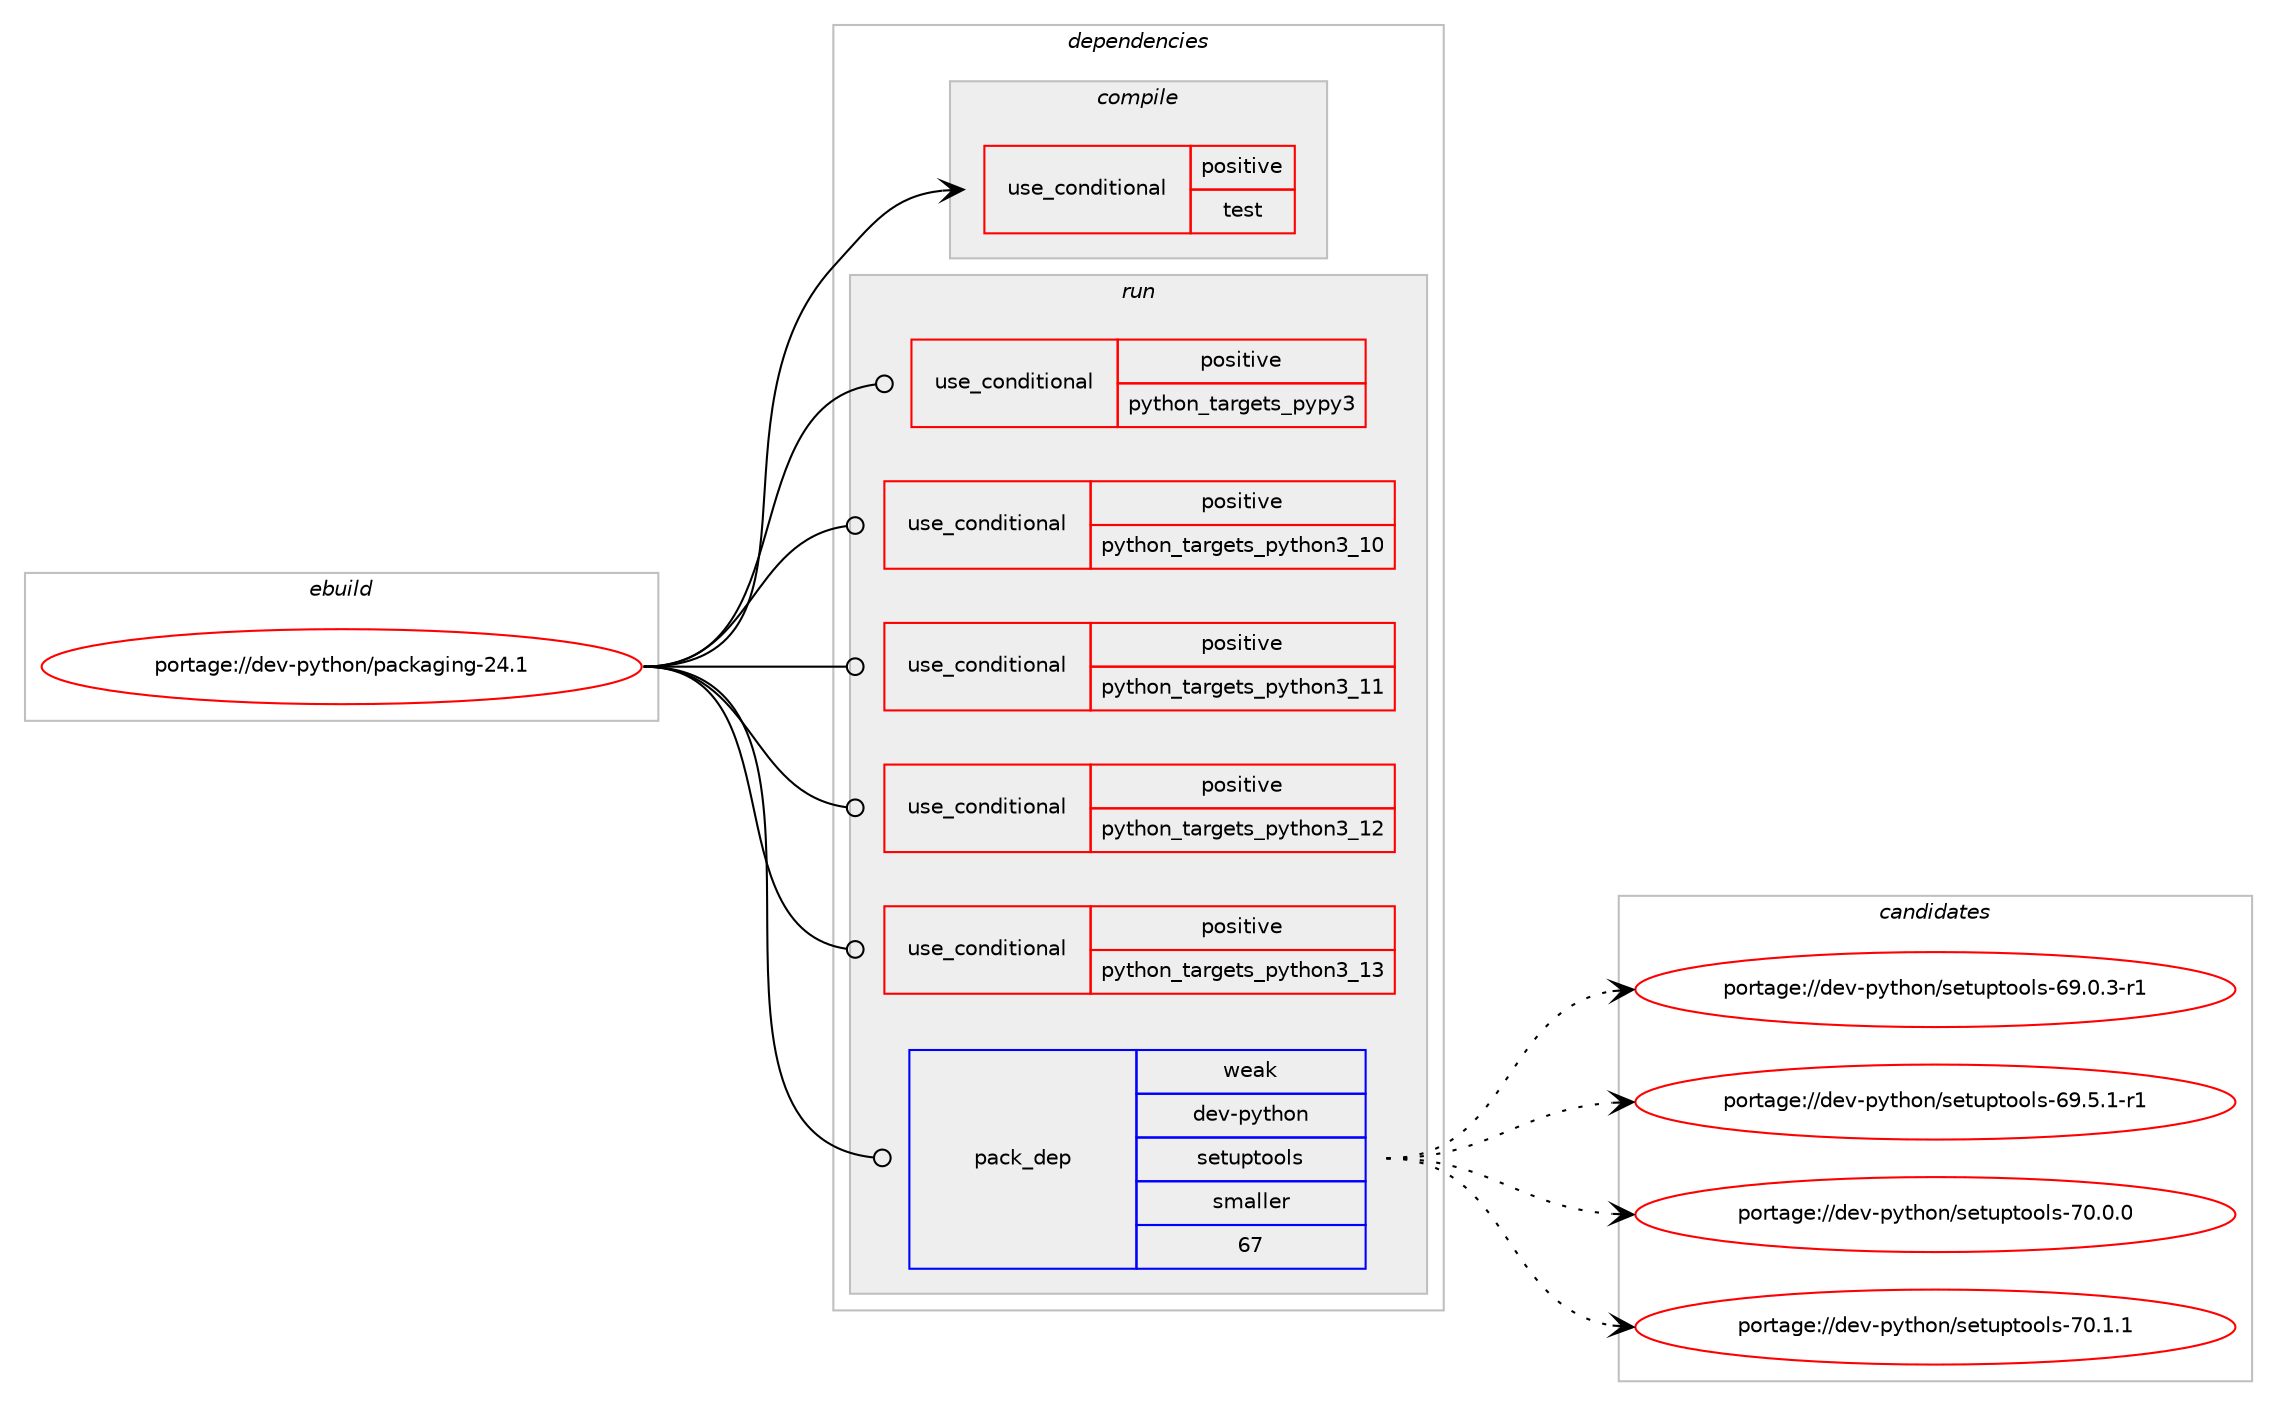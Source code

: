digraph prolog {

# *************
# Graph options
# *************

newrank=true;
concentrate=true;
compound=true;
graph [rankdir=LR,fontname=Helvetica,fontsize=10,ranksep=1.5];#, ranksep=2.5, nodesep=0.2];
edge  [arrowhead=vee];
node  [fontname=Helvetica,fontsize=10];

# **********
# The ebuild
# **********

subgraph cluster_leftcol {
color=gray;
rank=same;
label=<<i>ebuild</i>>;
id [label="portage://dev-python/packaging-24.1", color=red, width=4, href="../dev-python/packaging-24.1.svg"];
}

# ****************
# The dependencies
# ****************

subgraph cluster_midcol {
color=gray;
label=<<i>dependencies</i>>;
subgraph cluster_compile {
fillcolor="#eeeeee";
style=filled;
label=<<i>compile</i>>;
subgraph cond34588 {
dependency77038 [label=<<TABLE BORDER="0" CELLBORDER="1" CELLSPACING="0" CELLPADDING="4"><TR><TD ROWSPAN="3" CELLPADDING="10">use_conditional</TD></TR><TR><TD>positive</TD></TR><TR><TD>test</TD></TR></TABLE>>, shape=none, color=red];
# *** BEGIN UNKNOWN DEPENDENCY TYPE (TODO) ***
# dependency77038 -> package_dependency(portage://dev-python/packaging-24.1,install,no,dev-python,pretend,none,[,,],[],[use(optenable(python_targets_pypy3),negative),use(optenable(python_targets_python3_10),negative),use(optenable(python_targets_python3_11),negative),use(optenable(python_targets_python3_12),negative),use(optenable(python_targets_python3_13),negative)])
# *** END UNKNOWN DEPENDENCY TYPE (TODO) ***

}
id:e -> dependency77038:w [weight=20,style="solid",arrowhead="vee"];
}
subgraph cluster_compileandrun {
fillcolor="#eeeeee";
style=filled;
label=<<i>compile and run</i>>;
}
subgraph cluster_run {
fillcolor="#eeeeee";
style=filled;
label=<<i>run</i>>;
subgraph cond34589 {
dependency77039 [label=<<TABLE BORDER="0" CELLBORDER="1" CELLSPACING="0" CELLPADDING="4"><TR><TD ROWSPAN="3" CELLPADDING="10">use_conditional</TD></TR><TR><TD>positive</TD></TR><TR><TD>python_targets_pypy3</TD></TR></TABLE>>, shape=none, color=red];
# *** BEGIN UNKNOWN DEPENDENCY TYPE (TODO) ***
# dependency77039 -> package_dependency(portage://dev-python/packaging-24.1,run,no,dev-python,pypy3,none,[,,],any_same_slot,[])
# *** END UNKNOWN DEPENDENCY TYPE (TODO) ***

}
id:e -> dependency77039:w [weight=20,style="solid",arrowhead="odot"];
subgraph cond34590 {
dependency77040 [label=<<TABLE BORDER="0" CELLBORDER="1" CELLSPACING="0" CELLPADDING="4"><TR><TD ROWSPAN="3" CELLPADDING="10">use_conditional</TD></TR><TR><TD>positive</TD></TR><TR><TD>python_targets_python3_10</TD></TR></TABLE>>, shape=none, color=red];
# *** BEGIN UNKNOWN DEPENDENCY TYPE (TODO) ***
# dependency77040 -> package_dependency(portage://dev-python/packaging-24.1,run,no,dev-lang,python,none,[,,],[slot(3.10)],[])
# *** END UNKNOWN DEPENDENCY TYPE (TODO) ***

}
id:e -> dependency77040:w [weight=20,style="solid",arrowhead="odot"];
subgraph cond34591 {
dependency77041 [label=<<TABLE BORDER="0" CELLBORDER="1" CELLSPACING="0" CELLPADDING="4"><TR><TD ROWSPAN="3" CELLPADDING="10">use_conditional</TD></TR><TR><TD>positive</TD></TR><TR><TD>python_targets_python3_11</TD></TR></TABLE>>, shape=none, color=red];
# *** BEGIN UNKNOWN DEPENDENCY TYPE (TODO) ***
# dependency77041 -> package_dependency(portage://dev-python/packaging-24.1,run,no,dev-lang,python,none,[,,],[slot(3.11)],[])
# *** END UNKNOWN DEPENDENCY TYPE (TODO) ***

}
id:e -> dependency77041:w [weight=20,style="solid",arrowhead="odot"];
subgraph cond34592 {
dependency77042 [label=<<TABLE BORDER="0" CELLBORDER="1" CELLSPACING="0" CELLPADDING="4"><TR><TD ROWSPAN="3" CELLPADDING="10">use_conditional</TD></TR><TR><TD>positive</TD></TR><TR><TD>python_targets_python3_12</TD></TR></TABLE>>, shape=none, color=red];
# *** BEGIN UNKNOWN DEPENDENCY TYPE (TODO) ***
# dependency77042 -> package_dependency(portage://dev-python/packaging-24.1,run,no,dev-lang,python,none,[,,],[slot(3.12)],[])
# *** END UNKNOWN DEPENDENCY TYPE (TODO) ***

}
id:e -> dependency77042:w [weight=20,style="solid",arrowhead="odot"];
subgraph cond34593 {
dependency77043 [label=<<TABLE BORDER="0" CELLBORDER="1" CELLSPACING="0" CELLPADDING="4"><TR><TD ROWSPAN="3" CELLPADDING="10">use_conditional</TD></TR><TR><TD>positive</TD></TR><TR><TD>python_targets_python3_13</TD></TR></TABLE>>, shape=none, color=red];
# *** BEGIN UNKNOWN DEPENDENCY TYPE (TODO) ***
# dependency77043 -> package_dependency(portage://dev-python/packaging-24.1,run,no,dev-lang,python,none,[,,],[slot(3.13)],[])
# *** END UNKNOWN DEPENDENCY TYPE (TODO) ***

}
id:e -> dependency77043:w [weight=20,style="solid",arrowhead="odot"];
subgraph pack41235 {
dependency77044 [label=<<TABLE BORDER="0" CELLBORDER="1" CELLSPACING="0" CELLPADDING="4" WIDTH="220"><TR><TD ROWSPAN="6" CELLPADDING="30">pack_dep</TD></TR><TR><TD WIDTH="110">weak</TD></TR><TR><TD>dev-python</TD></TR><TR><TD>setuptools</TD></TR><TR><TD>smaller</TD></TR><TR><TD>67</TD></TR></TABLE>>, shape=none, color=blue];
}
id:e -> dependency77044:w [weight=20,style="solid",arrowhead="odot"];
}
}

# **************
# The candidates
# **************

subgraph cluster_choices {
rank=same;
color=gray;
label=<<i>candidates</i>>;

subgraph choice41235 {
color=black;
nodesep=1;
choice1001011184511212111610411111047115101116117112116111111108115455457464846514511449 [label="portage://dev-python/setuptools-69.0.3-r1", color=red, width=4,href="../dev-python/setuptools-69.0.3-r1.svg"];
choice1001011184511212111610411111047115101116117112116111111108115455457465346494511449 [label="portage://dev-python/setuptools-69.5.1-r1", color=red, width=4,href="../dev-python/setuptools-69.5.1-r1.svg"];
choice100101118451121211161041111104711510111611711211611111110811545554846484648 [label="portage://dev-python/setuptools-70.0.0", color=red, width=4,href="../dev-python/setuptools-70.0.0.svg"];
choice100101118451121211161041111104711510111611711211611111110811545554846494649 [label="portage://dev-python/setuptools-70.1.1", color=red, width=4,href="../dev-python/setuptools-70.1.1.svg"];
dependency77044:e -> choice1001011184511212111610411111047115101116117112116111111108115455457464846514511449:w [style=dotted,weight="100"];
dependency77044:e -> choice1001011184511212111610411111047115101116117112116111111108115455457465346494511449:w [style=dotted,weight="100"];
dependency77044:e -> choice100101118451121211161041111104711510111611711211611111110811545554846484648:w [style=dotted,weight="100"];
dependency77044:e -> choice100101118451121211161041111104711510111611711211611111110811545554846494649:w [style=dotted,weight="100"];
}
}

}
